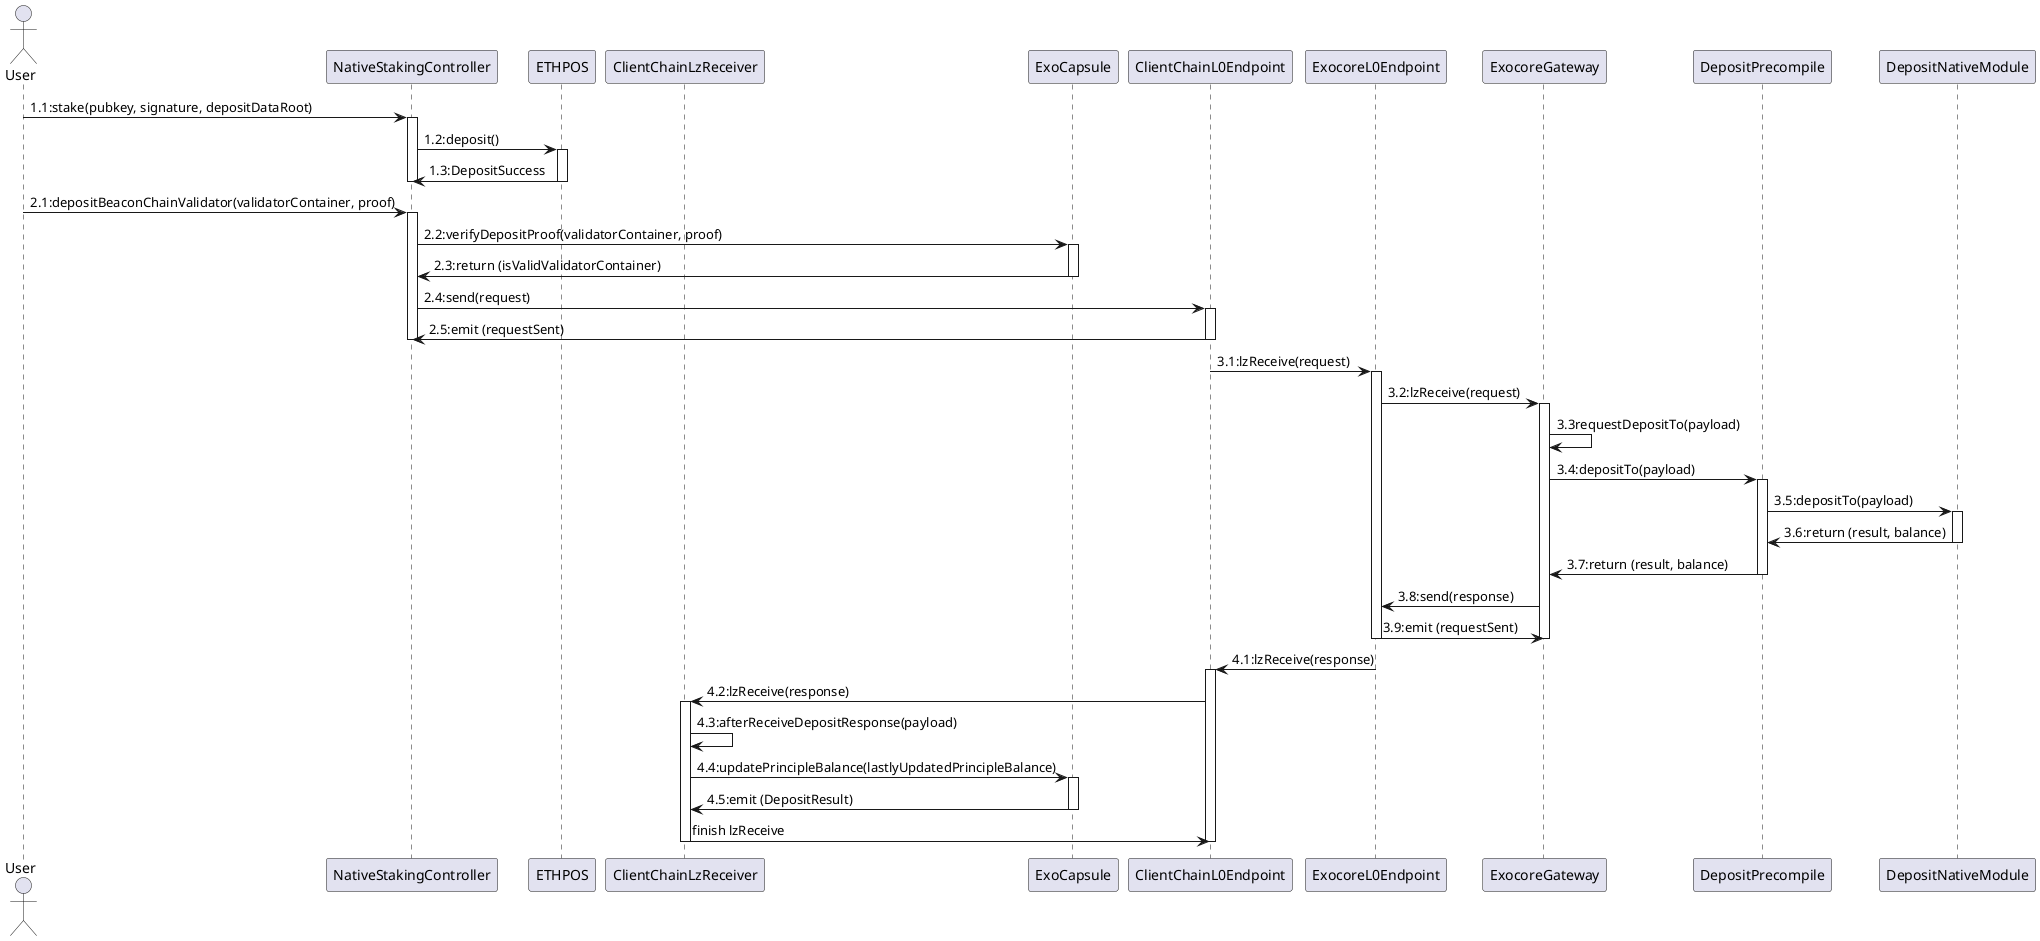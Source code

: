 ### all functions

@startuml
actor User
participant NativeStakingController
participant ETHPOS
participant ClientChainLzReceiver
participant ExoCapsule
participant ClientChainL0Endpoint
participant ExocoreL0Endpoint
participant ExocoreGateway
participant DepositPrecompile
participant DepositNativeModule

User -> NativeStakingController: 1.1:stake(pubkey, signature, depositDataRoot)
activate NativeStakingController
NativeStakingController -> ETHPOS: 1.2:deposit()
activate ETHPOS
ETHPOS -> NativeStakingController: 1.3:DepositSuccess
deactivate ETHPOS
deactivate NativeStakingController

User -> NativeStakingController: 2.1:depositBeaconChainValidator(validatorContainer, proof)
activate NativeStakingController
NativeStakingController -> ExoCapsule: 2.2:verifyDepositProof(validatorContainer, proof)
activate ExoCapsule
ExoCapsule -> NativeStakingController: 2.3:return (isValidValidatorContainer)
deactivate ExoCapsule
NativeStakingController -> ClientChainL0Endpoint: 2.4:send(request)
activate ClientChainL0Endpoint
ClientChainL0Endpoint -> NativeStakingController: 2.5:emit (requestSent)
deactivate ClientChainL0Endpoint
deactivate NativeStakingController
ClientChainL0Endpoint -> ExocoreL0Endpoint: 3.1:lzReceive(request)
activate ExocoreL0Endpoint
ExocoreL0Endpoint -> ExocoreGateway: 3.2:lzReceive(request)
activate ExocoreGateway
ExocoreGateway -> ExocoreGateway: 3.3requestDepositTo(payload)
ExocoreGateway -> DepositPrecompile: 3.4:depositTo(payload)
activate DepositPrecompile
DepositPrecompile -> DepositNativeModule: 3.5:depositTo(payload)
activate DepositNativeModule
DepositNativeModule -> DepositPrecompile: 3.6:return (result, balance)
deactivate DepositNativeModule
DepositPrecompile -> ExocoreGateway: 3.7:return (result, balance)
deactivate DepositPrecompile
ExocoreGateway -> ExocoreL0Endpoint: 3.8:send(response)
ExocoreL0Endpoint -> ExocoreGateway: 3.9:emit (requestSent)
deactivate ExocoreGateway
deactivate ExocoreL0Endpoint
ExocoreL0Endpoint -> ClientChainL0Endpoint: 4.1:lzReceive(response)
activate ClientChainL0Endpoint
ClientChainL0Endpoint -> ClientChainLzReceiver: 4.2:lzReceive(response)
activate ClientChainLzReceiver
ClientChainLzReceiver -> ClientChainLzReceiver: 4.3:afterReceiveDepositResponse(payload)
ClientChainLzReceiver -> ExoCapsule: 4.4:updatePrincipleBalance(lastlyUpdatedPrincipleBalance)
activate ExoCapsule
ExoCapsule -> ClientChainLzReceiver: 4.5:emit (DepositResult)
deactivate ExoCapsule
ClientChainLzReceiver -> ClientChainL0Endpoint: finish lzReceive
deactivate ClientChainLzReceiver
deactivate ClientChainL0Endpoint

@enduml


@startuml
title NativeRestakingController: depositBeaconChainValidator() function

start

:Get the capsule associated with the message sender;
if (capsule == address(0)) then (yes)
    :Revert with CapsuleNotExist error;
    stop
endif

:Call capsule.verifyDepositProof(validatorContainer, proof);
fork
    :Check if caller is gateway;
    if (msg.sender != gateway) then (no)
        :Revert with "ExoCapsule: only client chain gateway could call this function";
        stop
    endif

    :Get validator pubkey and withdrawal credentials from validatorContainer;
    :Get Validator struct for pubkey from _capsuleValidators;

    if (validator.status != UNREGISTERED) then (yes)
        :Revert with DoubleDepositedValidator error;
        stop
    endif

    if (_isStaleProof(validator, proof.beaconBlockTimestamp)) then (yes)
        :Revert with StaleValidatorContainer error;
        stop
    endif

    if (!validatorContainer.verifyValidatorContainerBasic()) then (no)
        :Revert with InvalidValidatorContainer error;
        stop
    endif

    if (!_isActivatedAtEpoch(validatorContainer, proof.beaconBlockTimestamp)) then (no)
        :Revert with InvalidValidatorContainer error;
        stop
    endif

    if (withdrawalCredentials != capsuleWithdrawalCredentials()) then (yes)
        :Revert with InvalidValidatorContainer error;
        stop
    endif

    :Verify validator container using _verifyValidatorContainer();
    :Update Validator struct with new status, index, and balance;
    :Store validator pubkey in _capsuleValidatorsByIndex;
fork again

:Calculate the depositValue using validatorContainer.getEffectiveBalance();
:Store the request details in registeredRequests and registeredRequestActions;

:Encode the request action arguments;
:Send the request action to ExoCore using _sendMsgToExocore();

stop

@enduml